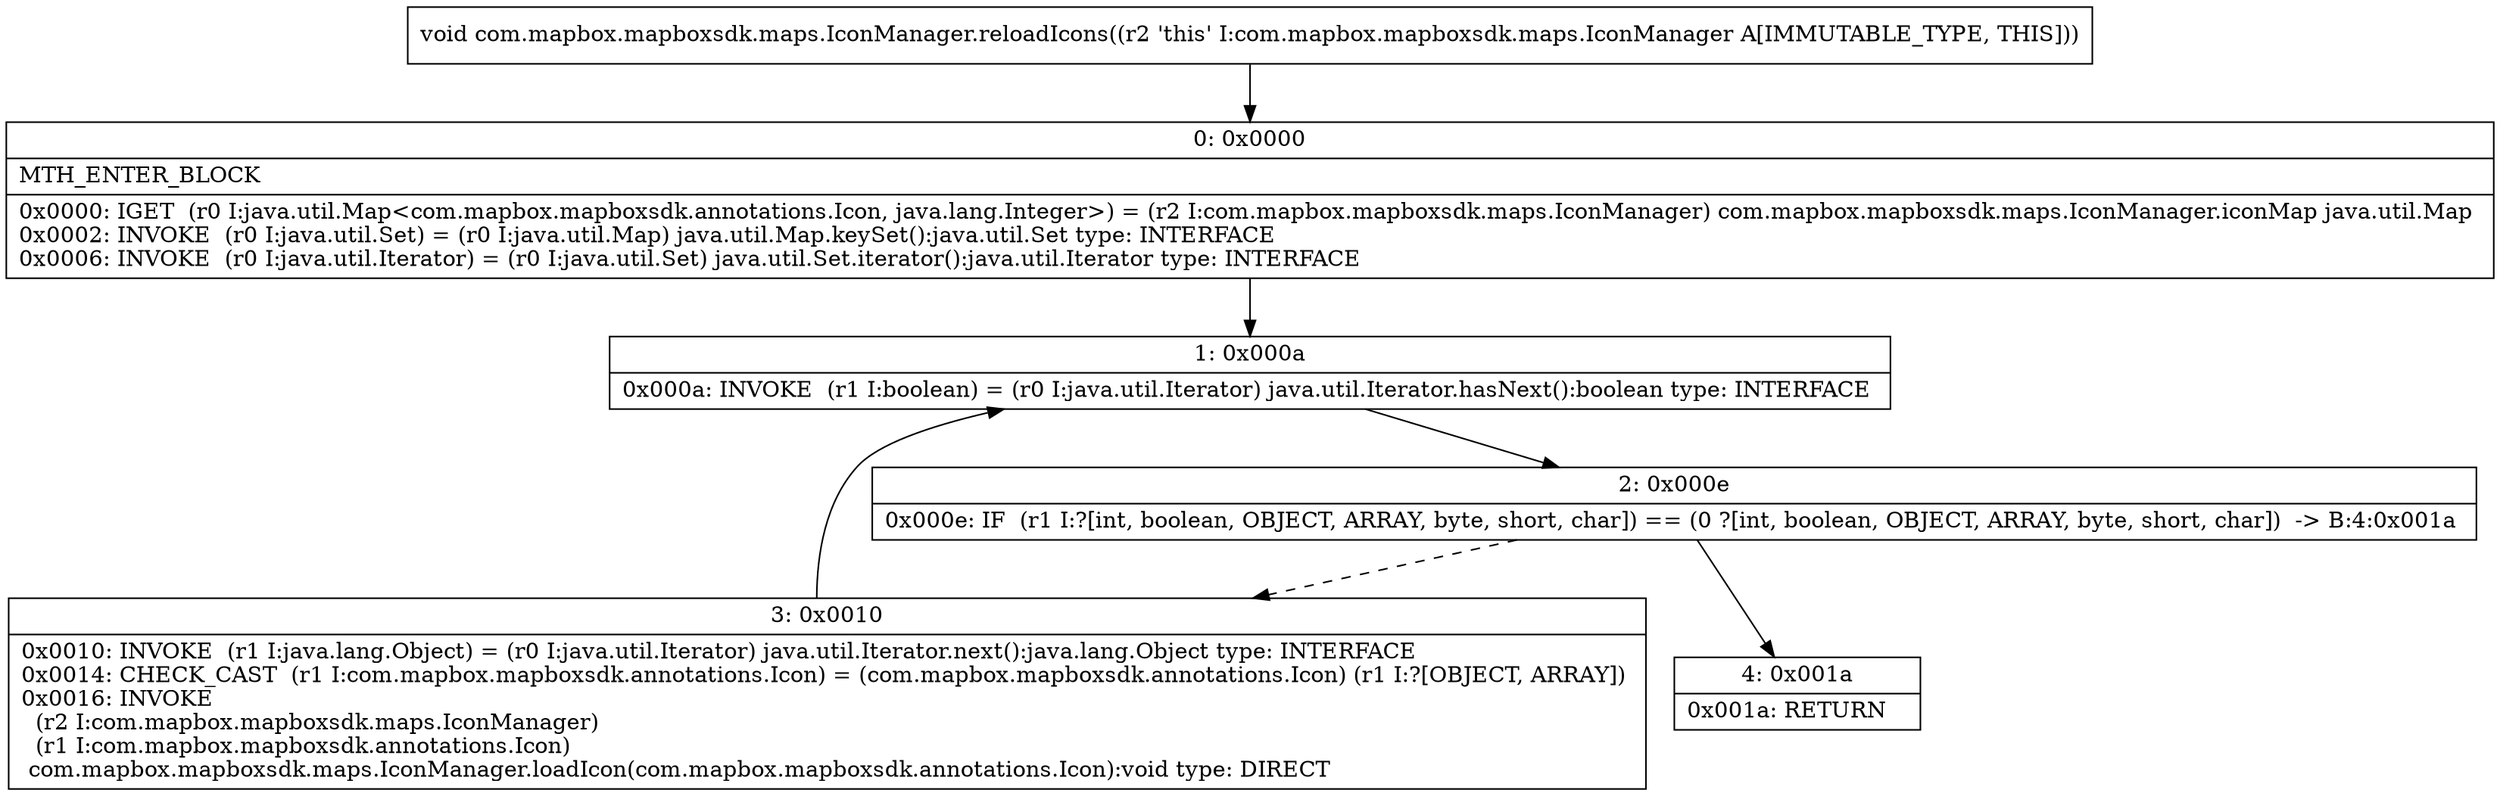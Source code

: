 digraph "CFG forcom.mapbox.mapboxsdk.maps.IconManager.reloadIcons()V" {
Node_0 [shape=record,label="{0\:\ 0x0000|MTH_ENTER_BLOCK\l|0x0000: IGET  (r0 I:java.util.Map\<com.mapbox.mapboxsdk.annotations.Icon, java.lang.Integer\>) = (r2 I:com.mapbox.mapboxsdk.maps.IconManager) com.mapbox.mapboxsdk.maps.IconManager.iconMap java.util.Map \l0x0002: INVOKE  (r0 I:java.util.Set) = (r0 I:java.util.Map) java.util.Map.keySet():java.util.Set type: INTERFACE \l0x0006: INVOKE  (r0 I:java.util.Iterator) = (r0 I:java.util.Set) java.util.Set.iterator():java.util.Iterator type: INTERFACE \l}"];
Node_1 [shape=record,label="{1\:\ 0x000a|0x000a: INVOKE  (r1 I:boolean) = (r0 I:java.util.Iterator) java.util.Iterator.hasNext():boolean type: INTERFACE \l}"];
Node_2 [shape=record,label="{2\:\ 0x000e|0x000e: IF  (r1 I:?[int, boolean, OBJECT, ARRAY, byte, short, char]) == (0 ?[int, boolean, OBJECT, ARRAY, byte, short, char])  \-\> B:4:0x001a \l}"];
Node_3 [shape=record,label="{3\:\ 0x0010|0x0010: INVOKE  (r1 I:java.lang.Object) = (r0 I:java.util.Iterator) java.util.Iterator.next():java.lang.Object type: INTERFACE \l0x0014: CHECK_CAST  (r1 I:com.mapbox.mapboxsdk.annotations.Icon) = (com.mapbox.mapboxsdk.annotations.Icon) (r1 I:?[OBJECT, ARRAY]) \l0x0016: INVOKE  \l  (r2 I:com.mapbox.mapboxsdk.maps.IconManager)\l  (r1 I:com.mapbox.mapboxsdk.annotations.Icon)\l com.mapbox.mapboxsdk.maps.IconManager.loadIcon(com.mapbox.mapboxsdk.annotations.Icon):void type: DIRECT \l}"];
Node_4 [shape=record,label="{4\:\ 0x001a|0x001a: RETURN   \l}"];
MethodNode[shape=record,label="{void com.mapbox.mapboxsdk.maps.IconManager.reloadIcons((r2 'this' I:com.mapbox.mapboxsdk.maps.IconManager A[IMMUTABLE_TYPE, THIS])) }"];
MethodNode -> Node_0;
Node_0 -> Node_1;
Node_1 -> Node_2;
Node_2 -> Node_3[style=dashed];
Node_2 -> Node_4;
Node_3 -> Node_1;
}

